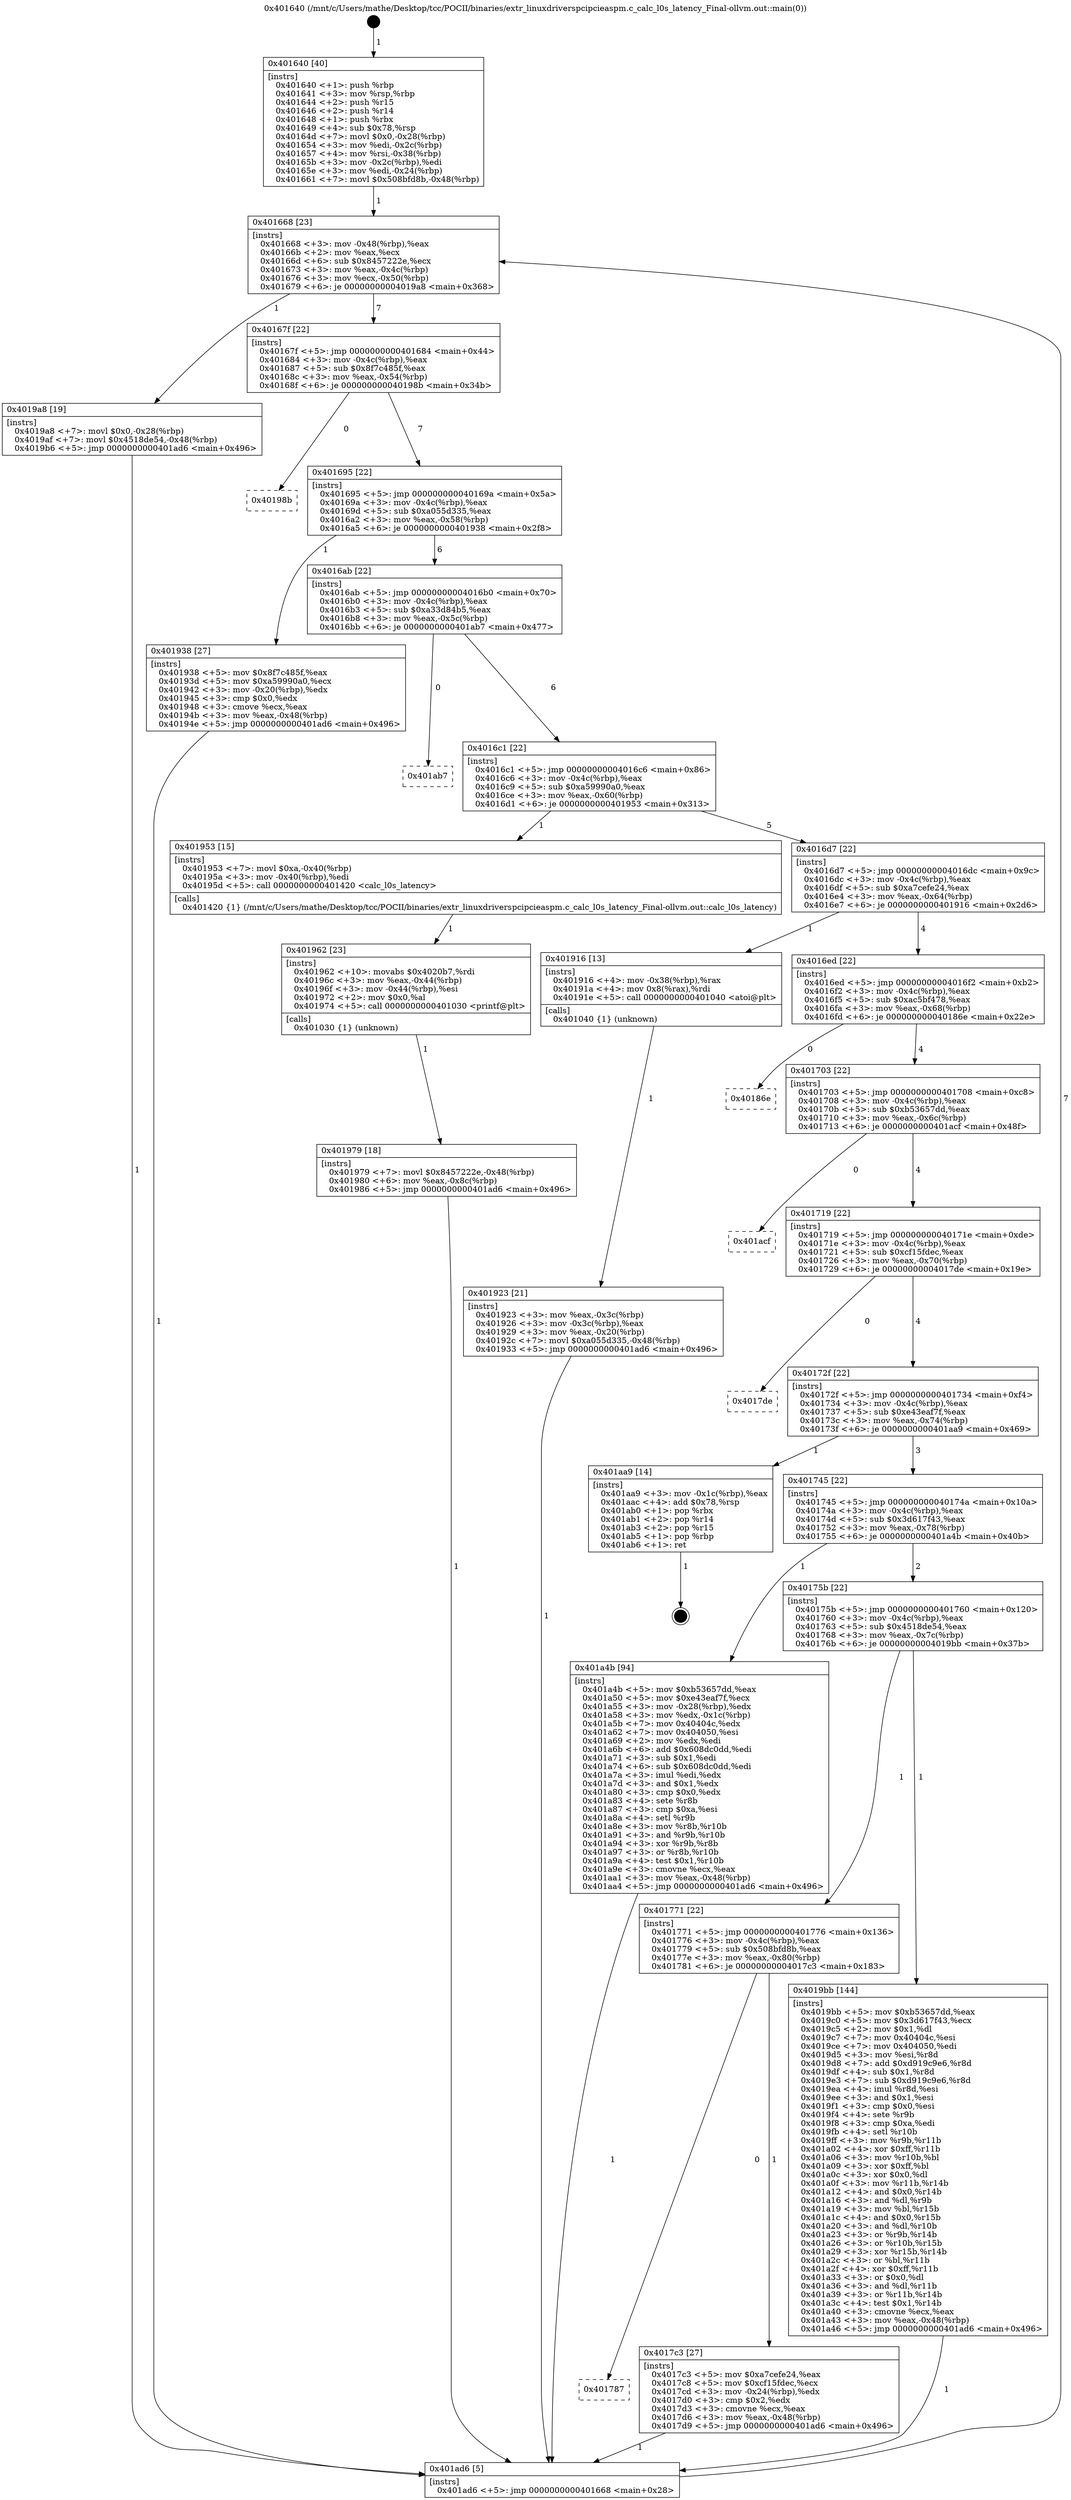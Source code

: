 digraph "0x401640" {
  label = "0x401640 (/mnt/c/Users/mathe/Desktop/tcc/POCII/binaries/extr_linuxdriverspcipcieaspm.c_calc_l0s_latency_Final-ollvm.out::main(0))"
  labelloc = "t"
  node[shape=record]

  Entry [label="",width=0.3,height=0.3,shape=circle,fillcolor=black,style=filled]
  "0x401668" [label="{
     0x401668 [23]\l
     | [instrs]\l
     &nbsp;&nbsp;0x401668 \<+3\>: mov -0x48(%rbp),%eax\l
     &nbsp;&nbsp;0x40166b \<+2\>: mov %eax,%ecx\l
     &nbsp;&nbsp;0x40166d \<+6\>: sub $0x8457222e,%ecx\l
     &nbsp;&nbsp;0x401673 \<+3\>: mov %eax,-0x4c(%rbp)\l
     &nbsp;&nbsp;0x401676 \<+3\>: mov %ecx,-0x50(%rbp)\l
     &nbsp;&nbsp;0x401679 \<+6\>: je 00000000004019a8 \<main+0x368\>\l
  }"]
  "0x4019a8" [label="{
     0x4019a8 [19]\l
     | [instrs]\l
     &nbsp;&nbsp;0x4019a8 \<+7\>: movl $0x0,-0x28(%rbp)\l
     &nbsp;&nbsp;0x4019af \<+7\>: movl $0x4518de54,-0x48(%rbp)\l
     &nbsp;&nbsp;0x4019b6 \<+5\>: jmp 0000000000401ad6 \<main+0x496\>\l
  }"]
  "0x40167f" [label="{
     0x40167f [22]\l
     | [instrs]\l
     &nbsp;&nbsp;0x40167f \<+5\>: jmp 0000000000401684 \<main+0x44\>\l
     &nbsp;&nbsp;0x401684 \<+3\>: mov -0x4c(%rbp),%eax\l
     &nbsp;&nbsp;0x401687 \<+5\>: sub $0x8f7c485f,%eax\l
     &nbsp;&nbsp;0x40168c \<+3\>: mov %eax,-0x54(%rbp)\l
     &nbsp;&nbsp;0x40168f \<+6\>: je 000000000040198b \<main+0x34b\>\l
  }"]
  Exit [label="",width=0.3,height=0.3,shape=circle,fillcolor=black,style=filled,peripheries=2]
  "0x40198b" [label="{
     0x40198b\l
  }", style=dashed]
  "0x401695" [label="{
     0x401695 [22]\l
     | [instrs]\l
     &nbsp;&nbsp;0x401695 \<+5\>: jmp 000000000040169a \<main+0x5a\>\l
     &nbsp;&nbsp;0x40169a \<+3\>: mov -0x4c(%rbp),%eax\l
     &nbsp;&nbsp;0x40169d \<+5\>: sub $0xa055d335,%eax\l
     &nbsp;&nbsp;0x4016a2 \<+3\>: mov %eax,-0x58(%rbp)\l
     &nbsp;&nbsp;0x4016a5 \<+6\>: je 0000000000401938 \<main+0x2f8\>\l
  }"]
  "0x401979" [label="{
     0x401979 [18]\l
     | [instrs]\l
     &nbsp;&nbsp;0x401979 \<+7\>: movl $0x8457222e,-0x48(%rbp)\l
     &nbsp;&nbsp;0x401980 \<+6\>: mov %eax,-0x8c(%rbp)\l
     &nbsp;&nbsp;0x401986 \<+5\>: jmp 0000000000401ad6 \<main+0x496\>\l
  }"]
  "0x401938" [label="{
     0x401938 [27]\l
     | [instrs]\l
     &nbsp;&nbsp;0x401938 \<+5\>: mov $0x8f7c485f,%eax\l
     &nbsp;&nbsp;0x40193d \<+5\>: mov $0xa59990a0,%ecx\l
     &nbsp;&nbsp;0x401942 \<+3\>: mov -0x20(%rbp),%edx\l
     &nbsp;&nbsp;0x401945 \<+3\>: cmp $0x0,%edx\l
     &nbsp;&nbsp;0x401948 \<+3\>: cmove %ecx,%eax\l
     &nbsp;&nbsp;0x40194b \<+3\>: mov %eax,-0x48(%rbp)\l
     &nbsp;&nbsp;0x40194e \<+5\>: jmp 0000000000401ad6 \<main+0x496\>\l
  }"]
  "0x4016ab" [label="{
     0x4016ab [22]\l
     | [instrs]\l
     &nbsp;&nbsp;0x4016ab \<+5\>: jmp 00000000004016b0 \<main+0x70\>\l
     &nbsp;&nbsp;0x4016b0 \<+3\>: mov -0x4c(%rbp),%eax\l
     &nbsp;&nbsp;0x4016b3 \<+5\>: sub $0xa33d84b5,%eax\l
     &nbsp;&nbsp;0x4016b8 \<+3\>: mov %eax,-0x5c(%rbp)\l
     &nbsp;&nbsp;0x4016bb \<+6\>: je 0000000000401ab7 \<main+0x477\>\l
  }"]
  "0x401962" [label="{
     0x401962 [23]\l
     | [instrs]\l
     &nbsp;&nbsp;0x401962 \<+10\>: movabs $0x4020b7,%rdi\l
     &nbsp;&nbsp;0x40196c \<+3\>: mov %eax,-0x44(%rbp)\l
     &nbsp;&nbsp;0x40196f \<+3\>: mov -0x44(%rbp),%esi\l
     &nbsp;&nbsp;0x401972 \<+2\>: mov $0x0,%al\l
     &nbsp;&nbsp;0x401974 \<+5\>: call 0000000000401030 \<printf@plt\>\l
     | [calls]\l
     &nbsp;&nbsp;0x401030 \{1\} (unknown)\l
  }"]
  "0x401ab7" [label="{
     0x401ab7\l
  }", style=dashed]
  "0x4016c1" [label="{
     0x4016c1 [22]\l
     | [instrs]\l
     &nbsp;&nbsp;0x4016c1 \<+5\>: jmp 00000000004016c6 \<main+0x86\>\l
     &nbsp;&nbsp;0x4016c6 \<+3\>: mov -0x4c(%rbp),%eax\l
     &nbsp;&nbsp;0x4016c9 \<+5\>: sub $0xa59990a0,%eax\l
     &nbsp;&nbsp;0x4016ce \<+3\>: mov %eax,-0x60(%rbp)\l
     &nbsp;&nbsp;0x4016d1 \<+6\>: je 0000000000401953 \<main+0x313\>\l
  }"]
  "0x401923" [label="{
     0x401923 [21]\l
     | [instrs]\l
     &nbsp;&nbsp;0x401923 \<+3\>: mov %eax,-0x3c(%rbp)\l
     &nbsp;&nbsp;0x401926 \<+3\>: mov -0x3c(%rbp),%eax\l
     &nbsp;&nbsp;0x401929 \<+3\>: mov %eax,-0x20(%rbp)\l
     &nbsp;&nbsp;0x40192c \<+7\>: movl $0xa055d335,-0x48(%rbp)\l
     &nbsp;&nbsp;0x401933 \<+5\>: jmp 0000000000401ad6 \<main+0x496\>\l
  }"]
  "0x401953" [label="{
     0x401953 [15]\l
     | [instrs]\l
     &nbsp;&nbsp;0x401953 \<+7\>: movl $0xa,-0x40(%rbp)\l
     &nbsp;&nbsp;0x40195a \<+3\>: mov -0x40(%rbp),%edi\l
     &nbsp;&nbsp;0x40195d \<+5\>: call 0000000000401420 \<calc_l0s_latency\>\l
     | [calls]\l
     &nbsp;&nbsp;0x401420 \{1\} (/mnt/c/Users/mathe/Desktop/tcc/POCII/binaries/extr_linuxdriverspcipcieaspm.c_calc_l0s_latency_Final-ollvm.out::calc_l0s_latency)\l
  }"]
  "0x4016d7" [label="{
     0x4016d7 [22]\l
     | [instrs]\l
     &nbsp;&nbsp;0x4016d7 \<+5\>: jmp 00000000004016dc \<main+0x9c\>\l
     &nbsp;&nbsp;0x4016dc \<+3\>: mov -0x4c(%rbp),%eax\l
     &nbsp;&nbsp;0x4016df \<+5\>: sub $0xa7cefe24,%eax\l
     &nbsp;&nbsp;0x4016e4 \<+3\>: mov %eax,-0x64(%rbp)\l
     &nbsp;&nbsp;0x4016e7 \<+6\>: je 0000000000401916 \<main+0x2d6\>\l
  }"]
  "0x401640" [label="{
     0x401640 [40]\l
     | [instrs]\l
     &nbsp;&nbsp;0x401640 \<+1\>: push %rbp\l
     &nbsp;&nbsp;0x401641 \<+3\>: mov %rsp,%rbp\l
     &nbsp;&nbsp;0x401644 \<+2\>: push %r15\l
     &nbsp;&nbsp;0x401646 \<+2\>: push %r14\l
     &nbsp;&nbsp;0x401648 \<+1\>: push %rbx\l
     &nbsp;&nbsp;0x401649 \<+4\>: sub $0x78,%rsp\l
     &nbsp;&nbsp;0x40164d \<+7\>: movl $0x0,-0x28(%rbp)\l
     &nbsp;&nbsp;0x401654 \<+3\>: mov %edi,-0x2c(%rbp)\l
     &nbsp;&nbsp;0x401657 \<+4\>: mov %rsi,-0x38(%rbp)\l
     &nbsp;&nbsp;0x40165b \<+3\>: mov -0x2c(%rbp),%edi\l
     &nbsp;&nbsp;0x40165e \<+3\>: mov %edi,-0x24(%rbp)\l
     &nbsp;&nbsp;0x401661 \<+7\>: movl $0x508bfd8b,-0x48(%rbp)\l
  }"]
  "0x401916" [label="{
     0x401916 [13]\l
     | [instrs]\l
     &nbsp;&nbsp;0x401916 \<+4\>: mov -0x38(%rbp),%rax\l
     &nbsp;&nbsp;0x40191a \<+4\>: mov 0x8(%rax),%rdi\l
     &nbsp;&nbsp;0x40191e \<+5\>: call 0000000000401040 \<atoi@plt\>\l
     | [calls]\l
     &nbsp;&nbsp;0x401040 \{1\} (unknown)\l
  }"]
  "0x4016ed" [label="{
     0x4016ed [22]\l
     | [instrs]\l
     &nbsp;&nbsp;0x4016ed \<+5\>: jmp 00000000004016f2 \<main+0xb2\>\l
     &nbsp;&nbsp;0x4016f2 \<+3\>: mov -0x4c(%rbp),%eax\l
     &nbsp;&nbsp;0x4016f5 \<+5\>: sub $0xac5bf478,%eax\l
     &nbsp;&nbsp;0x4016fa \<+3\>: mov %eax,-0x68(%rbp)\l
     &nbsp;&nbsp;0x4016fd \<+6\>: je 000000000040186e \<main+0x22e\>\l
  }"]
  "0x401ad6" [label="{
     0x401ad6 [5]\l
     | [instrs]\l
     &nbsp;&nbsp;0x401ad6 \<+5\>: jmp 0000000000401668 \<main+0x28\>\l
  }"]
  "0x40186e" [label="{
     0x40186e\l
  }", style=dashed]
  "0x401703" [label="{
     0x401703 [22]\l
     | [instrs]\l
     &nbsp;&nbsp;0x401703 \<+5\>: jmp 0000000000401708 \<main+0xc8\>\l
     &nbsp;&nbsp;0x401708 \<+3\>: mov -0x4c(%rbp),%eax\l
     &nbsp;&nbsp;0x40170b \<+5\>: sub $0xb53657dd,%eax\l
     &nbsp;&nbsp;0x401710 \<+3\>: mov %eax,-0x6c(%rbp)\l
     &nbsp;&nbsp;0x401713 \<+6\>: je 0000000000401acf \<main+0x48f\>\l
  }"]
  "0x401787" [label="{
     0x401787\l
  }", style=dashed]
  "0x401acf" [label="{
     0x401acf\l
  }", style=dashed]
  "0x401719" [label="{
     0x401719 [22]\l
     | [instrs]\l
     &nbsp;&nbsp;0x401719 \<+5\>: jmp 000000000040171e \<main+0xde\>\l
     &nbsp;&nbsp;0x40171e \<+3\>: mov -0x4c(%rbp),%eax\l
     &nbsp;&nbsp;0x401721 \<+5\>: sub $0xcf15fdec,%eax\l
     &nbsp;&nbsp;0x401726 \<+3\>: mov %eax,-0x70(%rbp)\l
     &nbsp;&nbsp;0x401729 \<+6\>: je 00000000004017de \<main+0x19e\>\l
  }"]
  "0x4017c3" [label="{
     0x4017c3 [27]\l
     | [instrs]\l
     &nbsp;&nbsp;0x4017c3 \<+5\>: mov $0xa7cefe24,%eax\l
     &nbsp;&nbsp;0x4017c8 \<+5\>: mov $0xcf15fdec,%ecx\l
     &nbsp;&nbsp;0x4017cd \<+3\>: mov -0x24(%rbp),%edx\l
     &nbsp;&nbsp;0x4017d0 \<+3\>: cmp $0x2,%edx\l
     &nbsp;&nbsp;0x4017d3 \<+3\>: cmovne %ecx,%eax\l
     &nbsp;&nbsp;0x4017d6 \<+3\>: mov %eax,-0x48(%rbp)\l
     &nbsp;&nbsp;0x4017d9 \<+5\>: jmp 0000000000401ad6 \<main+0x496\>\l
  }"]
  "0x4017de" [label="{
     0x4017de\l
  }", style=dashed]
  "0x40172f" [label="{
     0x40172f [22]\l
     | [instrs]\l
     &nbsp;&nbsp;0x40172f \<+5\>: jmp 0000000000401734 \<main+0xf4\>\l
     &nbsp;&nbsp;0x401734 \<+3\>: mov -0x4c(%rbp),%eax\l
     &nbsp;&nbsp;0x401737 \<+5\>: sub $0xe43eaf7f,%eax\l
     &nbsp;&nbsp;0x40173c \<+3\>: mov %eax,-0x74(%rbp)\l
     &nbsp;&nbsp;0x40173f \<+6\>: je 0000000000401aa9 \<main+0x469\>\l
  }"]
  "0x401771" [label="{
     0x401771 [22]\l
     | [instrs]\l
     &nbsp;&nbsp;0x401771 \<+5\>: jmp 0000000000401776 \<main+0x136\>\l
     &nbsp;&nbsp;0x401776 \<+3\>: mov -0x4c(%rbp),%eax\l
     &nbsp;&nbsp;0x401779 \<+5\>: sub $0x508bfd8b,%eax\l
     &nbsp;&nbsp;0x40177e \<+3\>: mov %eax,-0x80(%rbp)\l
     &nbsp;&nbsp;0x401781 \<+6\>: je 00000000004017c3 \<main+0x183\>\l
  }"]
  "0x401aa9" [label="{
     0x401aa9 [14]\l
     | [instrs]\l
     &nbsp;&nbsp;0x401aa9 \<+3\>: mov -0x1c(%rbp),%eax\l
     &nbsp;&nbsp;0x401aac \<+4\>: add $0x78,%rsp\l
     &nbsp;&nbsp;0x401ab0 \<+1\>: pop %rbx\l
     &nbsp;&nbsp;0x401ab1 \<+2\>: pop %r14\l
     &nbsp;&nbsp;0x401ab3 \<+2\>: pop %r15\l
     &nbsp;&nbsp;0x401ab5 \<+1\>: pop %rbp\l
     &nbsp;&nbsp;0x401ab6 \<+1\>: ret\l
  }"]
  "0x401745" [label="{
     0x401745 [22]\l
     | [instrs]\l
     &nbsp;&nbsp;0x401745 \<+5\>: jmp 000000000040174a \<main+0x10a\>\l
     &nbsp;&nbsp;0x40174a \<+3\>: mov -0x4c(%rbp),%eax\l
     &nbsp;&nbsp;0x40174d \<+5\>: sub $0x3d617f43,%eax\l
     &nbsp;&nbsp;0x401752 \<+3\>: mov %eax,-0x78(%rbp)\l
     &nbsp;&nbsp;0x401755 \<+6\>: je 0000000000401a4b \<main+0x40b\>\l
  }"]
  "0x4019bb" [label="{
     0x4019bb [144]\l
     | [instrs]\l
     &nbsp;&nbsp;0x4019bb \<+5\>: mov $0xb53657dd,%eax\l
     &nbsp;&nbsp;0x4019c0 \<+5\>: mov $0x3d617f43,%ecx\l
     &nbsp;&nbsp;0x4019c5 \<+2\>: mov $0x1,%dl\l
     &nbsp;&nbsp;0x4019c7 \<+7\>: mov 0x40404c,%esi\l
     &nbsp;&nbsp;0x4019ce \<+7\>: mov 0x404050,%edi\l
     &nbsp;&nbsp;0x4019d5 \<+3\>: mov %esi,%r8d\l
     &nbsp;&nbsp;0x4019d8 \<+7\>: add $0xd919c9e6,%r8d\l
     &nbsp;&nbsp;0x4019df \<+4\>: sub $0x1,%r8d\l
     &nbsp;&nbsp;0x4019e3 \<+7\>: sub $0xd919c9e6,%r8d\l
     &nbsp;&nbsp;0x4019ea \<+4\>: imul %r8d,%esi\l
     &nbsp;&nbsp;0x4019ee \<+3\>: and $0x1,%esi\l
     &nbsp;&nbsp;0x4019f1 \<+3\>: cmp $0x0,%esi\l
     &nbsp;&nbsp;0x4019f4 \<+4\>: sete %r9b\l
     &nbsp;&nbsp;0x4019f8 \<+3\>: cmp $0xa,%edi\l
     &nbsp;&nbsp;0x4019fb \<+4\>: setl %r10b\l
     &nbsp;&nbsp;0x4019ff \<+3\>: mov %r9b,%r11b\l
     &nbsp;&nbsp;0x401a02 \<+4\>: xor $0xff,%r11b\l
     &nbsp;&nbsp;0x401a06 \<+3\>: mov %r10b,%bl\l
     &nbsp;&nbsp;0x401a09 \<+3\>: xor $0xff,%bl\l
     &nbsp;&nbsp;0x401a0c \<+3\>: xor $0x0,%dl\l
     &nbsp;&nbsp;0x401a0f \<+3\>: mov %r11b,%r14b\l
     &nbsp;&nbsp;0x401a12 \<+4\>: and $0x0,%r14b\l
     &nbsp;&nbsp;0x401a16 \<+3\>: and %dl,%r9b\l
     &nbsp;&nbsp;0x401a19 \<+3\>: mov %bl,%r15b\l
     &nbsp;&nbsp;0x401a1c \<+4\>: and $0x0,%r15b\l
     &nbsp;&nbsp;0x401a20 \<+3\>: and %dl,%r10b\l
     &nbsp;&nbsp;0x401a23 \<+3\>: or %r9b,%r14b\l
     &nbsp;&nbsp;0x401a26 \<+3\>: or %r10b,%r15b\l
     &nbsp;&nbsp;0x401a29 \<+3\>: xor %r15b,%r14b\l
     &nbsp;&nbsp;0x401a2c \<+3\>: or %bl,%r11b\l
     &nbsp;&nbsp;0x401a2f \<+4\>: xor $0xff,%r11b\l
     &nbsp;&nbsp;0x401a33 \<+3\>: or $0x0,%dl\l
     &nbsp;&nbsp;0x401a36 \<+3\>: and %dl,%r11b\l
     &nbsp;&nbsp;0x401a39 \<+3\>: or %r11b,%r14b\l
     &nbsp;&nbsp;0x401a3c \<+4\>: test $0x1,%r14b\l
     &nbsp;&nbsp;0x401a40 \<+3\>: cmovne %ecx,%eax\l
     &nbsp;&nbsp;0x401a43 \<+3\>: mov %eax,-0x48(%rbp)\l
     &nbsp;&nbsp;0x401a46 \<+5\>: jmp 0000000000401ad6 \<main+0x496\>\l
  }"]
  "0x401a4b" [label="{
     0x401a4b [94]\l
     | [instrs]\l
     &nbsp;&nbsp;0x401a4b \<+5\>: mov $0xb53657dd,%eax\l
     &nbsp;&nbsp;0x401a50 \<+5\>: mov $0xe43eaf7f,%ecx\l
     &nbsp;&nbsp;0x401a55 \<+3\>: mov -0x28(%rbp),%edx\l
     &nbsp;&nbsp;0x401a58 \<+3\>: mov %edx,-0x1c(%rbp)\l
     &nbsp;&nbsp;0x401a5b \<+7\>: mov 0x40404c,%edx\l
     &nbsp;&nbsp;0x401a62 \<+7\>: mov 0x404050,%esi\l
     &nbsp;&nbsp;0x401a69 \<+2\>: mov %edx,%edi\l
     &nbsp;&nbsp;0x401a6b \<+6\>: add $0x608dc0dd,%edi\l
     &nbsp;&nbsp;0x401a71 \<+3\>: sub $0x1,%edi\l
     &nbsp;&nbsp;0x401a74 \<+6\>: sub $0x608dc0dd,%edi\l
     &nbsp;&nbsp;0x401a7a \<+3\>: imul %edi,%edx\l
     &nbsp;&nbsp;0x401a7d \<+3\>: and $0x1,%edx\l
     &nbsp;&nbsp;0x401a80 \<+3\>: cmp $0x0,%edx\l
     &nbsp;&nbsp;0x401a83 \<+4\>: sete %r8b\l
     &nbsp;&nbsp;0x401a87 \<+3\>: cmp $0xa,%esi\l
     &nbsp;&nbsp;0x401a8a \<+4\>: setl %r9b\l
     &nbsp;&nbsp;0x401a8e \<+3\>: mov %r8b,%r10b\l
     &nbsp;&nbsp;0x401a91 \<+3\>: and %r9b,%r10b\l
     &nbsp;&nbsp;0x401a94 \<+3\>: xor %r9b,%r8b\l
     &nbsp;&nbsp;0x401a97 \<+3\>: or %r8b,%r10b\l
     &nbsp;&nbsp;0x401a9a \<+4\>: test $0x1,%r10b\l
     &nbsp;&nbsp;0x401a9e \<+3\>: cmovne %ecx,%eax\l
     &nbsp;&nbsp;0x401aa1 \<+3\>: mov %eax,-0x48(%rbp)\l
     &nbsp;&nbsp;0x401aa4 \<+5\>: jmp 0000000000401ad6 \<main+0x496\>\l
  }"]
  "0x40175b" [label="{
     0x40175b [22]\l
     | [instrs]\l
     &nbsp;&nbsp;0x40175b \<+5\>: jmp 0000000000401760 \<main+0x120\>\l
     &nbsp;&nbsp;0x401760 \<+3\>: mov -0x4c(%rbp),%eax\l
     &nbsp;&nbsp;0x401763 \<+5\>: sub $0x4518de54,%eax\l
     &nbsp;&nbsp;0x401768 \<+3\>: mov %eax,-0x7c(%rbp)\l
     &nbsp;&nbsp;0x40176b \<+6\>: je 00000000004019bb \<main+0x37b\>\l
  }"]
  Entry -> "0x401640" [label=" 1"]
  "0x401668" -> "0x4019a8" [label=" 1"]
  "0x401668" -> "0x40167f" [label=" 7"]
  "0x401aa9" -> Exit [label=" 1"]
  "0x40167f" -> "0x40198b" [label=" 0"]
  "0x40167f" -> "0x401695" [label=" 7"]
  "0x401a4b" -> "0x401ad6" [label=" 1"]
  "0x401695" -> "0x401938" [label=" 1"]
  "0x401695" -> "0x4016ab" [label=" 6"]
  "0x4019bb" -> "0x401ad6" [label=" 1"]
  "0x4016ab" -> "0x401ab7" [label=" 0"]
  "0x4016ab" -> "0x4016c1" [label=" 6"]
  "0x4019a8" -> "0x401ad6" [label=" 1"]
  "0x4016c1" -> "0x401953" [label=" 1"]
  "0x4016c1" -> "0x4016d7" [label=" 5"]
  "0x401979" -> "0x401ad6" [label=" 1"]
  "0x4016d7" -> "0x401916" [label=" 1"]
  "0x4016d7" -> "0x4016ed" [label=" 4"]
  "0x401962" -> "0x401979" [label=" 1"]
  "0x4016ed" -> "0x40186e" [label=" 0"]
  "0x4016ed" -> "0x401703" [label=" 4"]
  "0x401953" -> "0x401962" [label=" 1"]
  "0x401703" -> "0x401acf" [label=" 0"]
  "0x401703" -> "0x401719" [label=" 4"]
  "0x401938" -> "0x401ad6" [label=" 1"]
  "0x401719" -> "0x4017de" [label=" 0"]
  "0x401719" -> "0x40172f" [label=" 4"]
  "0x401923" -> "0x401ad6" [label=" 1"]
  "0x40172f" -> "0x401aa9" [label=" 1"]
  "0x40172f" -> "0x401745" [label=" 3"]
  "0x401ad6" -> "0x401668" [label=" 7"]
  "0x401745" -> "0x401a4b" [label=" 1"]
  "0x401745" -> "0x40175b" [label=" 2"]
  "0x401640" -> "0x401668" [label=" 1"]
  "0x40175b" -> "0x4019bb" [label=" 1"]
  "0x40175b" -> "0x401771" [label=" 1"]
  "0x401916" -> "0x401923" [label=" 1"]
  "0x401771" -> "0x4017c3" [label=" 1"]
  "0x401771" -> "0x401787" [label=" 0"]
  "0x4017c3" -> "0x401ad6" [label=" 1"]
}
